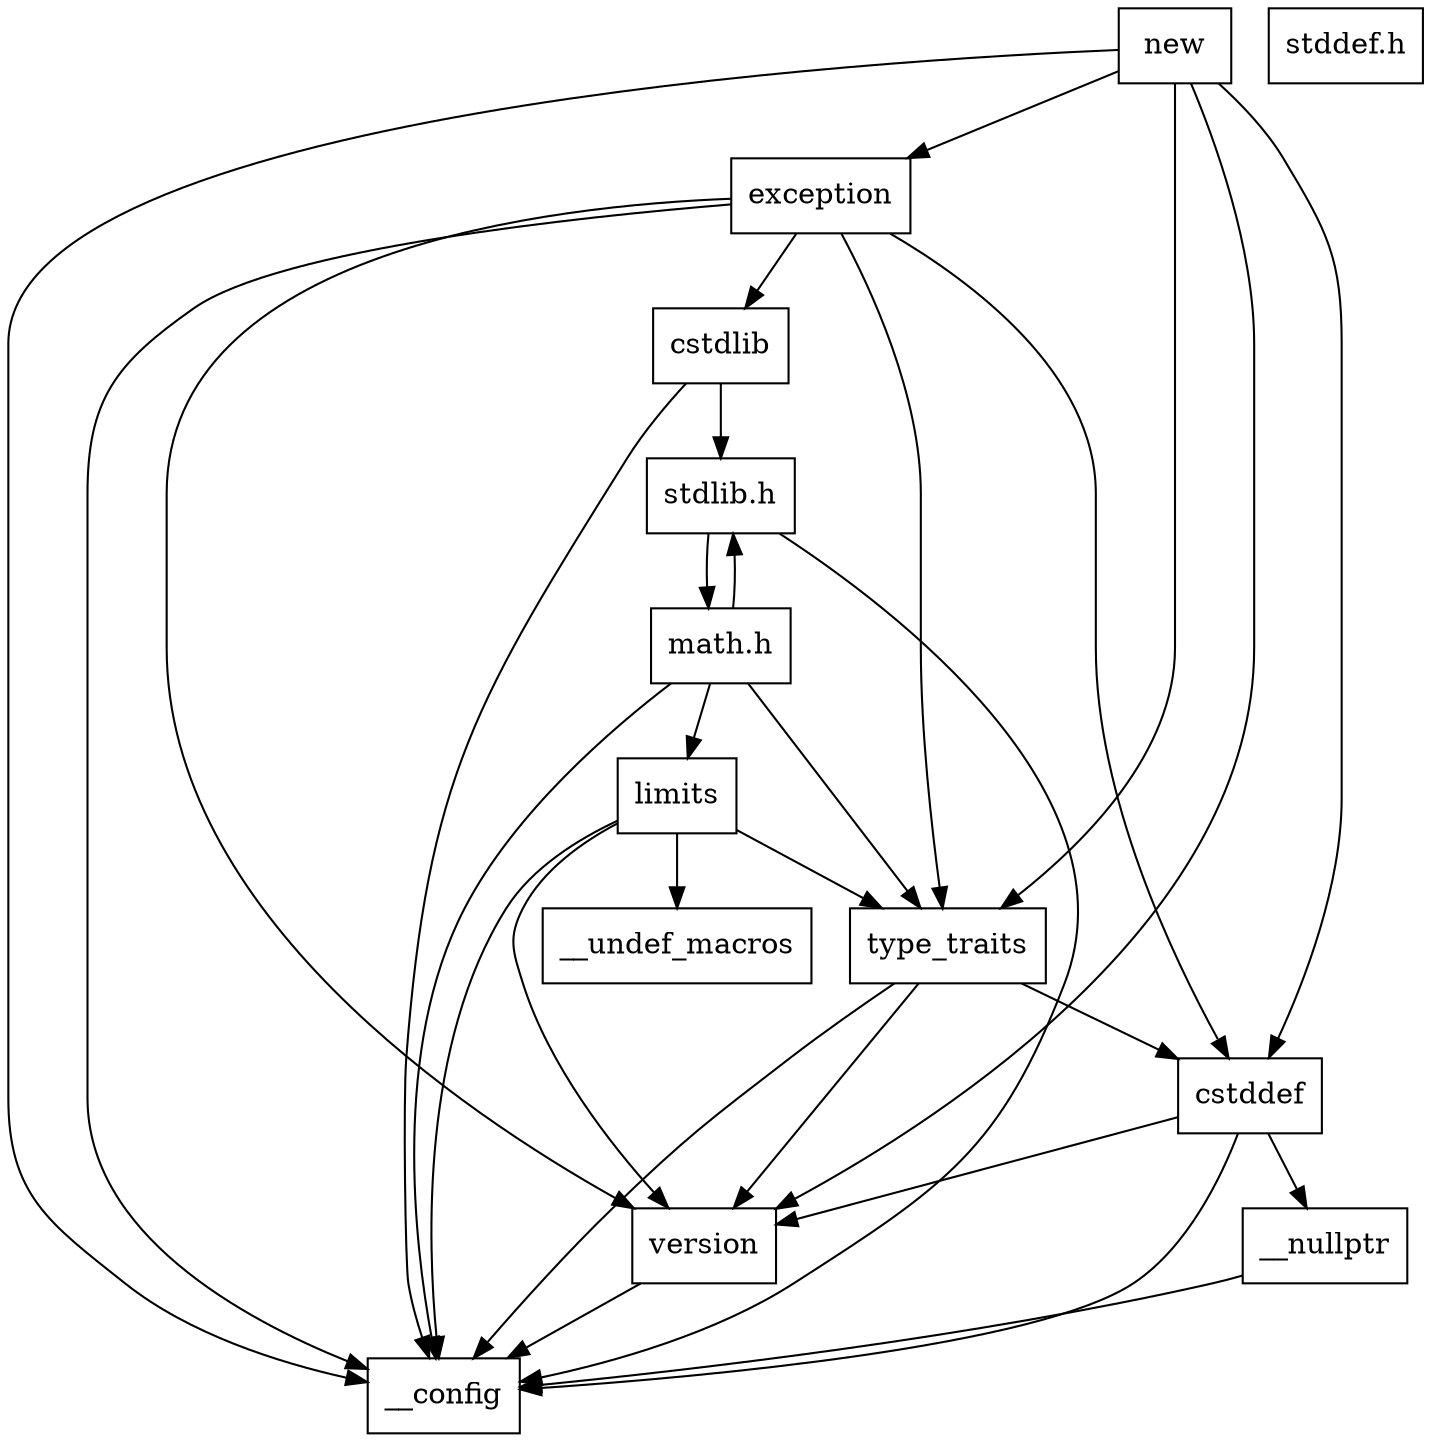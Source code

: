 digraph "dependencies" {
  header_1 [ shape="box", label="new"];
  header_2 [ shape="box", label="__config"];
  header_11 [ shape="box", label="exception"];
  header_12 [ shape="box", label="cstddef"];
  header_13 [ shape="box", label="version"];
  header_16 [ shape="box", label="__nullptr"];
  header_17 [ shape="box", label="cstdlib"];
  header_18 [ shape="box", label="stdlib.h"];
  header_21 [ shape="box", label="stddef.h"];
  header_52 [ shape="box", label="math.h"];
  header_64 [ shape="box", label="type_traits"];
  header_65 [ shape="box", label="limits"];
  header_66 [ shape="box", label="__undef_macros"];
  header_64 -> header_2;
  header_64 -> header_12;
  header_64 -> header_13;
  header_13 -> header_2;
  header_16 -> header_2;
  header_11 -> header_2;
  header_11 -> header_12;
  header_11 -> header_17;
  header_11 -> header_64;
  header_11 -> header_13;
  header_18 -> header_2;
  header_18 -> header_52;
  header_65 -> header_2;
  header_65 -> header_64;
  header_65 -> header_66;
  header_65 -> header_13;
  header_17 -> header_2;
  header_17 -> header_18;
  header_1 -> header_2;
  header_1 -> header_11;
  header_1 -> header_64;
  header_1 -> header_12;
  header_1 -> header_13;
  header_52 -> header_2;
  header_52 -> header_18;
  header_52 -> header_64;
  header_52 -> header_65;
  header_12 -> header_2;
  header_12 -> header_13;
  header_12 -> header_16;
}